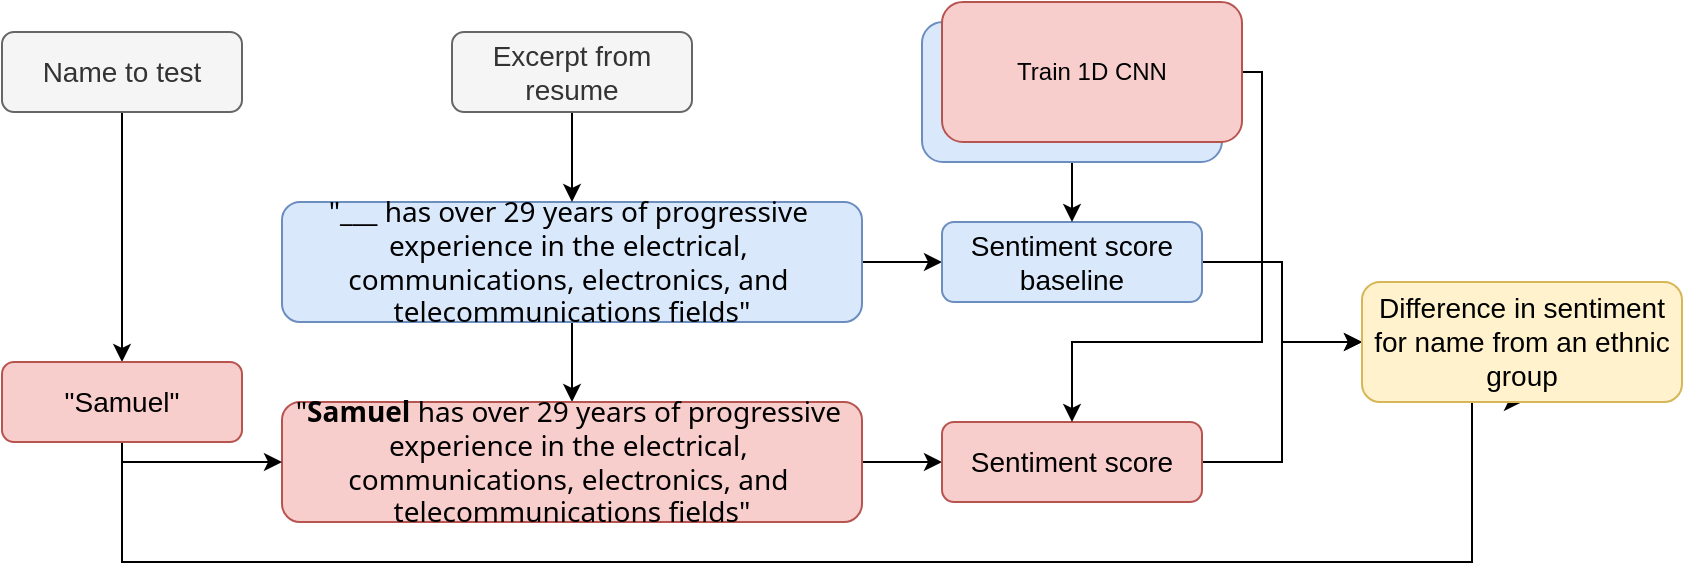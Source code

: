 <mxfile version="24.3.1" type="device">
  <diagram name="Page-1" id="C6DA6Qeuej0_L8HDvFtR">
    <mxGraphModel dx="954" dy="556" grid="1" gridSize="10" guides="1" tooltips="1" connect="1" arrows="1" fold="1" page="1" pageScale="1" pageWidth="850" pageHeight="1100" math="0" shadow="0">
      <root>
        <mxCell id="0" />
        <mxCell id="1" parent="0" />
        <mxCell id="FO0ZzlfWc8K7DtJUNKoE-14" style="edgeStyle=orthogonalEdgeStyle;rounded=0;orthogonalLoop=1;jettySize=auto;html=1;exitX=1;exitY=0.5;exitDx=0;exitDy=0;entryX=0;entryY=0.5;entryDx=0;entryDy=0;" edge="1" parent="1" source="FO0ZzlfWc8K7DtJUNKoE-1" target="FO0ZzlfWc8K7DtJUNKoE-10">
          <mxGeometry relative="1" as="geometry" />
        </mxCell>
        <mxCell id="FO0ZzlfWc8K7DtJUNKoE-19" style="edgeStyle=orthogonalEdgeStyle;rounded=0;orthogonalLoop=1;jettySize=auto;html=1;" edge="1" parent="1" source="FO0ZzlfWc8K7DtJUNKoE-1" target="FO0ZzlfWc8K7DtJUNKoE-4">
          <mxGeometry relative="1" as="geometry" />
        </mxCell>
        <mxCell id="FO0ZzlfWc8K7DtJUNKoE-1" value="&lt;font style=&quot;font-size: 14px;&quot;&gt;&lt;span style=&quot;white-space: break-spaces; margin: 0px; padding: 0px; border: 0px; font-family: &amp;quot;gg sans&amp;quot;, &amp;quot;Noto Sans&amp;quot;, &amp;quot;Helvetica Neue&amp;quot;, Helvetica, Arial, sans-serif; vertical-align: baseline; outline: 0px; font-variant-ligatures: normal; orphans: 2; text-align: left; widows: 2; text-decoration-thickness: initial; text-decoration-style: initial; text-decoration-color: initial;&quot;&gt;&quot;___ has over 29 years of progressive experience in the electrical&lt;/span&gt;&lt;span style=&quot;white-space: break-spaces; margin: 0px; padding: 0px; border: 0px; font-family: &amp;quot;gg sans&amp;quot;, &amp;quot;Noto Sans&amp;quot;, &amp;quot;Helvetica Neue&amp;quot;, Helvetica, Arial, sans-serif; vertical-align: baseline; outline: 0px; font-variant-ligatures: normal; orphans: 2; text-align: left; widows: 2; text-decoration-thickness: initial; text-decoration-style: initial; text-decoration-color: initial;&quot;&gt;, communications&lt;/span&gt;&lt;span style=&quot;white-space: break-spaces; margin: 0px; padding: 0px; border: 0px; font-family: &amp;quot;gg sans&amp;quot;, &amp;quot;Noto Sans&amp;quot;, &amp;quot;Helvetica Neue&amp;quot;, Helvetica, Arial, sans-serif; vertical-align: baseline; outline: 0px; font-variant-ligatures: normal; orphans: 2; text-align: left; widows: 2; text-decoration-thickness: initial; text-decoration-style: initial; text-decoration-color: initial;&quot;&gt;, electronics&lt;/span&gt;&lt;span style=&quot;white-space: break-spaces; margin: 0px; padding: 0px; border: 0px; font-family: &amp;quot;gg sans&amp;quot;, &amp;quot;Noto Sans&amp;quot;, &amp;quot;Helvetica Neue&amp;quot;, Helvetica, Arial, sans-serif; vertical-align: baseline; outline: 0px; font-variant-ligatures: normal; orphans: 2; text-align: left; widows: 2; text-decoration-thickness: initial; text-decoration-style: initial; text-decoration-color: initial;&quot;&gt;, and telecommunications fields&quot;&lt;/span&gt;&lt;/font&gt;" style="rounded=1;whiteSpace=wrap;html=1;fillColor=#dae8fc;strokeColor=#6c8ebf;" vertex="1" parent="1">
          <mxGeometry x="330" y="100" width="290" height="60" as="geometry" />
        </mxCell>
        <mxCell id="FO0ZzlfWc8K7DtJUNKoE-3" style="edgeStyle=orthogonalEdgeStyle;rounded=0;orthogonalLoop=1;jettySize=auto;html=1;" edge="1" parent="1" source="FO0ZzlfWc8K7DtJUNKoE-2" target="FO0ZzlfWc8K7DtJUNKoE-1">
          <mxGeometry relative="1" as="geometry" />
        </mxCell>
        <mxCell id="FO0ZzlfWc8K7DtJUNKoE-2" value="&lt;font style=&quot;font-size: 14px;&quot;&gt;Excerpt from resume&lt;/font&gt;" style="rounded=1;whiteSpace=wrap;html=1;fillColor=#f5f5f5;fontColor=#333333;strokeColor=#666666;" vertex="1" parent="1">
          <mxGeometry x="415" y="15" width="120" height="40" as="geometry" />
        </mxCell>
        <mxCell id="FO0ZzlfWc8K7DtJUNKoE-16" style="edgeStyle=orthogonalEdgeStyle;rounded=0;orthogonalLoop=1;jettySize=auto;html=1;exitX=1;exitY=0.5;exitDx=0;exitDy=0;entryX=0;entryY=0.5;entryDx=0;entryDy=0;" edge="1" parent="1" source="FO0ZzlfWc8K7DtJUNKoE-4" target="FO0ZzlfWc8K7DtJUNKoE-15">
          <mxGeometry relative="1" as="geometry" />
        </mxCell>
        <mxCell id="FO0ZzlfWc8K7DtJUNKoE-4" value="&lt;font style=&quot;font-size: 14px;&quot;&gt;&lt;span style=&quot;white-space: break-spaces; margin: 0px; padding: 0px; border: 0px; font-family: &amp;quot;gg sans&amp;quot;, &amp;quot;Noto Sans&amp;quot;, &amp;quot;Helvetica Neue&amp;quot;, Helvetica, Arial, sans-serif; vertical-align: baseline; outline: 0px; font-variant-ligatures: normal; orphans: 2; text-align: left; widows: 2; text-decoration-thickness: initial; text-decoration-style: initial; text-decoration-color: initial;&quot;&gt;&quot;&lt;b&gt;Samuel&lt;/b&gt; has over 29 years of progressive experience in the electrical&lt;/span&gt;&lt;span style=&quot;white-space: break-spaces; margin: 0px; padding: 0px; border: 0px; font-family: &amp;quot;gg sans&amp;quot;, &amp;quot;Noto Sans&amp;quot;, &amp;quot;Helvetica Neue&amp;quot;, Helvetica, Arial, sans-serif; vertical-align: baseline; outline: 0px; font-variant-ligatures: normal; orphans: 2; text-align: left; widows: 2; text-decoration-thickness: initial; text-decoration-style: initial; text-decoration-color: initial;&quot;&gt;, communications&lt;/span&gt;&lt;span style=&quot;white-space: break-spaces; margin: 0px; padding: 0px; border: 0px; font-family: &amp;quot;gg sans&amp;quot;, &amp;quot;Noto Sans&amp;quot;, &amp;quot;Helvetica Neue&amp;quot;, Helvetica, Arial, sans-serif; vertical-align: baseline; outline: 0px; font-variant-ligatures: normal; orphans: 2; text-align: left; widows: 2; text-decoration-thickness: initial; text-decoration-style: initial; text-decoration-color: initial;&quot;&gt;, electronics&lt;/span&gt;&lt;span style=&quot;white-space: break-spaces; margin: 0px; padding: 0px; border: 0px; font-family: &amp;quot;gg sans&amp;quot;, &amp;quot;Noto Sans&amp;quot;, &amp;quot;Helvetica Neue&amp;quot;, Helvetica, Arial, sans-serif; vertical-align: baseline; outline: 0px; font-variant-ligatures: normal; orphans: 2; text-align: left; widows: 2; text-decoration-thickness: initial; text-decoration-style: initial; text-decoration-color: initial;&quot;&gt;, and telecommunications fields&quot;&lt;/span&gt;&lt;/font&gt;" style="rounded=1;whiteSpace=wrap;html=1;fillColor=#f8cecc;strokeColor=#b85450;" vertex="1" parent="1">
          <mxGeometry x="330" y="200" width="290" height="60" as="geometry" />
        </mxCell>
        <mxCell id="FO0ZzlfWc8K7DtJUNKoE-8" style="edgeStyle=orthogonalEdgeStyle;rounded=0;orthogonalLoop=1;jettySize=auto;html=1;entryX=0.5;entryY=0;entryDx=0;entryDy=0;" edge="1" parent="1" source="FO0ZzlfWc8K7DtJUNKoE-5" target="FO0ZzlfWc8K7DtJUNKoE-6">
          <mxGeometry relative="1" as="geometry" />
        </mxCell>
        <mxCell id="FO0ZzlfWc8K7DtJUNKoE-5" value="&lt;span style=&quot;font-size: 14px;&quot;&gt;Name to test&lt;/span&gt;" style="rounded=1;whiteSpace=wrap;html=1;fillColor=#f5f5f5;strokeColor=#666666;fontColor=#333333;" vertex="1" parent="1">
          <mxGeometry x="190" y="15" width="120" height="40" as="geometry" />
        </mxCell>
        <mxCell id="FO0ZzlfWc8K7DtJUNKoE-20" style="edgeStyle=orthogonalEdgeStyle;rounded=0;orthogonalLoop=1;jettySize=auto;html=1;entryX=0;entryY=0.5;entryDx=0;entryDy=0;" edge="1" parent="1" source="FO0ZzlfWc8K7DtJUNKoE-6" target="FO0ZzlfWc8K7DtJUNKoE-4">
          <mxGeometry relative="1" as="geometry">
            <Array as="points">
              <mxPoint x="250" y="230" />
            </Array>
          </mxGeometry>
        </mxCell>
        <mxCell id="FO0ZzlfWc8K7DtJUNKoE-22" style="edgeStyle=orthogonalEdgeStyle;rounded=0;orthogonalLoop=1;jettySize=auto;html=1;entryX=0.5;entryY=1;entryDx=0;entryDy=0;" edge="1" parent="1" source="FO0ZzlfWc8K7DtJUNKoE-6" target="FO0ZzlfWc8K7DtJUNKoE-21">
          <mxGeometry relative="1" as="geometry">
            <Array as="points">
              <mxPoint x="250" y="280" />
              <mxPoint x="925" y="280" />
            </Array>
          </mxGeometry>
        </mxCell>
        <mxCell id="FO0ZzlfWc8K7DtJUNKoE-6" value="&lt;span style=&quot;font-size: 14px;&quot;&gt;&quot;Samuel&quot;&lt;/span&gt;" style="rounded=1;whiteSpace=wrap;html=1;fillColor=#f8cecc;strokeColor=#b85450;" vertex="1" parent="1">
          <mxGeometry x="190" y="180" width="120" height="40" as="geometry" />
        </mxCell>
        <mxCell id="FO0ZzlfWc8K7DtJUNKoE-23" style="edgeStyle=orthogonalEdgeStyle;rounded=0;orthogonalLoop=1;jettySize=auto;html=1;exitX=1;exitY=0.5;exitDx=0;exitDy=0;" edge="1" parent="1" source="FO0ZzlfWc8K7DtJUNKoE-10" target="FO0ZzlfWc8K7DtJUNKoE-21">
          <mxGeometry relative="1" as="geometry" />
        </mxCell>
        <mxCell id="FO0ZzlfWc8K7DtJUNKoE-10" value="&lt;span style=&quot;font-size: 14px;&quot;&gt;Sentiment score baseline&lt;/span&gt;" style="rounded=1;whiteSpace=wrap;html=1;fillColor=#dae8fc;strokeColor=#6c8ebf;" vertex="1" parent="1">
          <mxGeometry x="660" y="110" width="130" height="40" as="geometry" />
        </mxCell>
        <mxCell id="FO0ZzlfWc8K7DtJUNKoE-13" style="edgeStyle=orthogonalEdgeStyle;rounded=0;orthogonalLoop=1;jettySize=auto;html=1;entryX=0.5;entryY=0;entryDx=0;entryDy=0;" edge="1" parent="1" source="FO0ZzlfWc8K7DtJUNKoE-12" target="FO0ZzlfWc8K7DtJUNKoE-10">
          <mxGeometry relative="1" as="geometry" />
        </mxCell>
        <mxCell id="FO0ZzlfWc8K7DtJUNKoE-12" value="&lt;font style=&quot;font-size: 14px;&quot;&gt;Trained 1D CNN&lt;/font&gt;" style="rounded=1;whiteSpace=wrap;html=1;fillColor=#dae8fc;strokeColor=#6c8ebf;" vertex="1" parent="1">
          <mxGeometry x="650" y="10" width="150" height="70" as="geometry" />
        </mxCell>
        <mxCell id="FO0ZzlfWc8K7DtJUNKoE-25" style="edgeStyle=orthogonalEdgeStyle;rounded=0;orthogonalLoop=1;jettySize=auto;html=1;exitX=1;exitY=0.5;exitDx=0;exitDy=0;entryX=0;entryY=0.5;entryDx=0;entryDy=0;" edge="1" parent="1" source="FO0ZzlfWc8K7DtJUNKoE-15" target="FO0ZzlfWc8K7DtJUNKoE-21">
          <mxGeometry relative="1" as="geometry" />
        </mxCell>
        <mxCell id="FO0ZzlfWc8K7DtJUNKoE-15" value="&lt;span style=&quot;font-size: 14px;&quot;&gt;Sentiment score&lt;/span&gt;" style="rounded=1;whiteSpace=wrap;html=1;fillColor=#f8cecc;strokeColor=#b85450;" vertex="1" parent="1">
          <mxGeometry x="660" y="210" width="130" height="40" as="geometry" />
        </mxCell>
        <mxCell id="FO0ZzlfWc8K7DtJUNKoE-21" value="&lt;span style=&quot;font-size: 14px;&quot;&gt;Difference in sentiment for name from an ethnic group&lt;/span&gt;" style="rounded=1;whiteSpace=wrap;html=1;fillColor=#fff2cc;strokeColor=#d6b656;" vertex="1" parent="1">
          <mxGeometry x="870" y="140" width="160" height="60" as="geometry" />
        </mxCell>
        <mxCell id="FO0ZzlfWc8K7DtJUNKoE-27" style="edgeStyle=orthogonalEdgeStyle;rounded=0;orthogonalLoop=1;jettySize=auto;html=1;exitX=1;exitY=0.5;exitDx=0;exitDy=0;entryX=0.5;entryY=0;entryDx=0;entryDy=0;" edge="1" parent="1" source="FO0ZzlfWc8K7DtJUNKoE-26" target="FO0ZzlfWc8K7DtJUNKoE-15">
          <mxGeometry relative="1" as="geometry">
            <Array as="points">
              <mxPoint x="820" y="35" />
              <mxPoint x="820" y="170" />
              <mxPoint x="725" y="170" />
            </Array>
          </mxGeometry>
        </mxCell>
        <mxCell id="FO0ZzlfWc8K7DtJUNKoE-26" value="Train 1D CNN" style="rounded=1;whiteSpace=wrap;html=1;fillColor=#f8cecc;strokeColor=#b85450;" vertex="1" parent="1">
          <mxGeometry x="660" width="150" height="70" as="geometry" />
        </mxCell>
      </root>
    </mxGraphModel>
  </diagram>
</mxfile>

